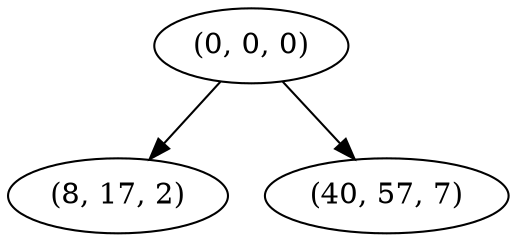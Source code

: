 digraph tree {
    "(0, 0, 0)";
    "(8, 17, 2)";
    "(40, 57, 7)";
    "(0, 0, 0)" -> "(8, 17, 2)";
    "(0, 0, 0)" -> "(40, 57, 7)";
}
